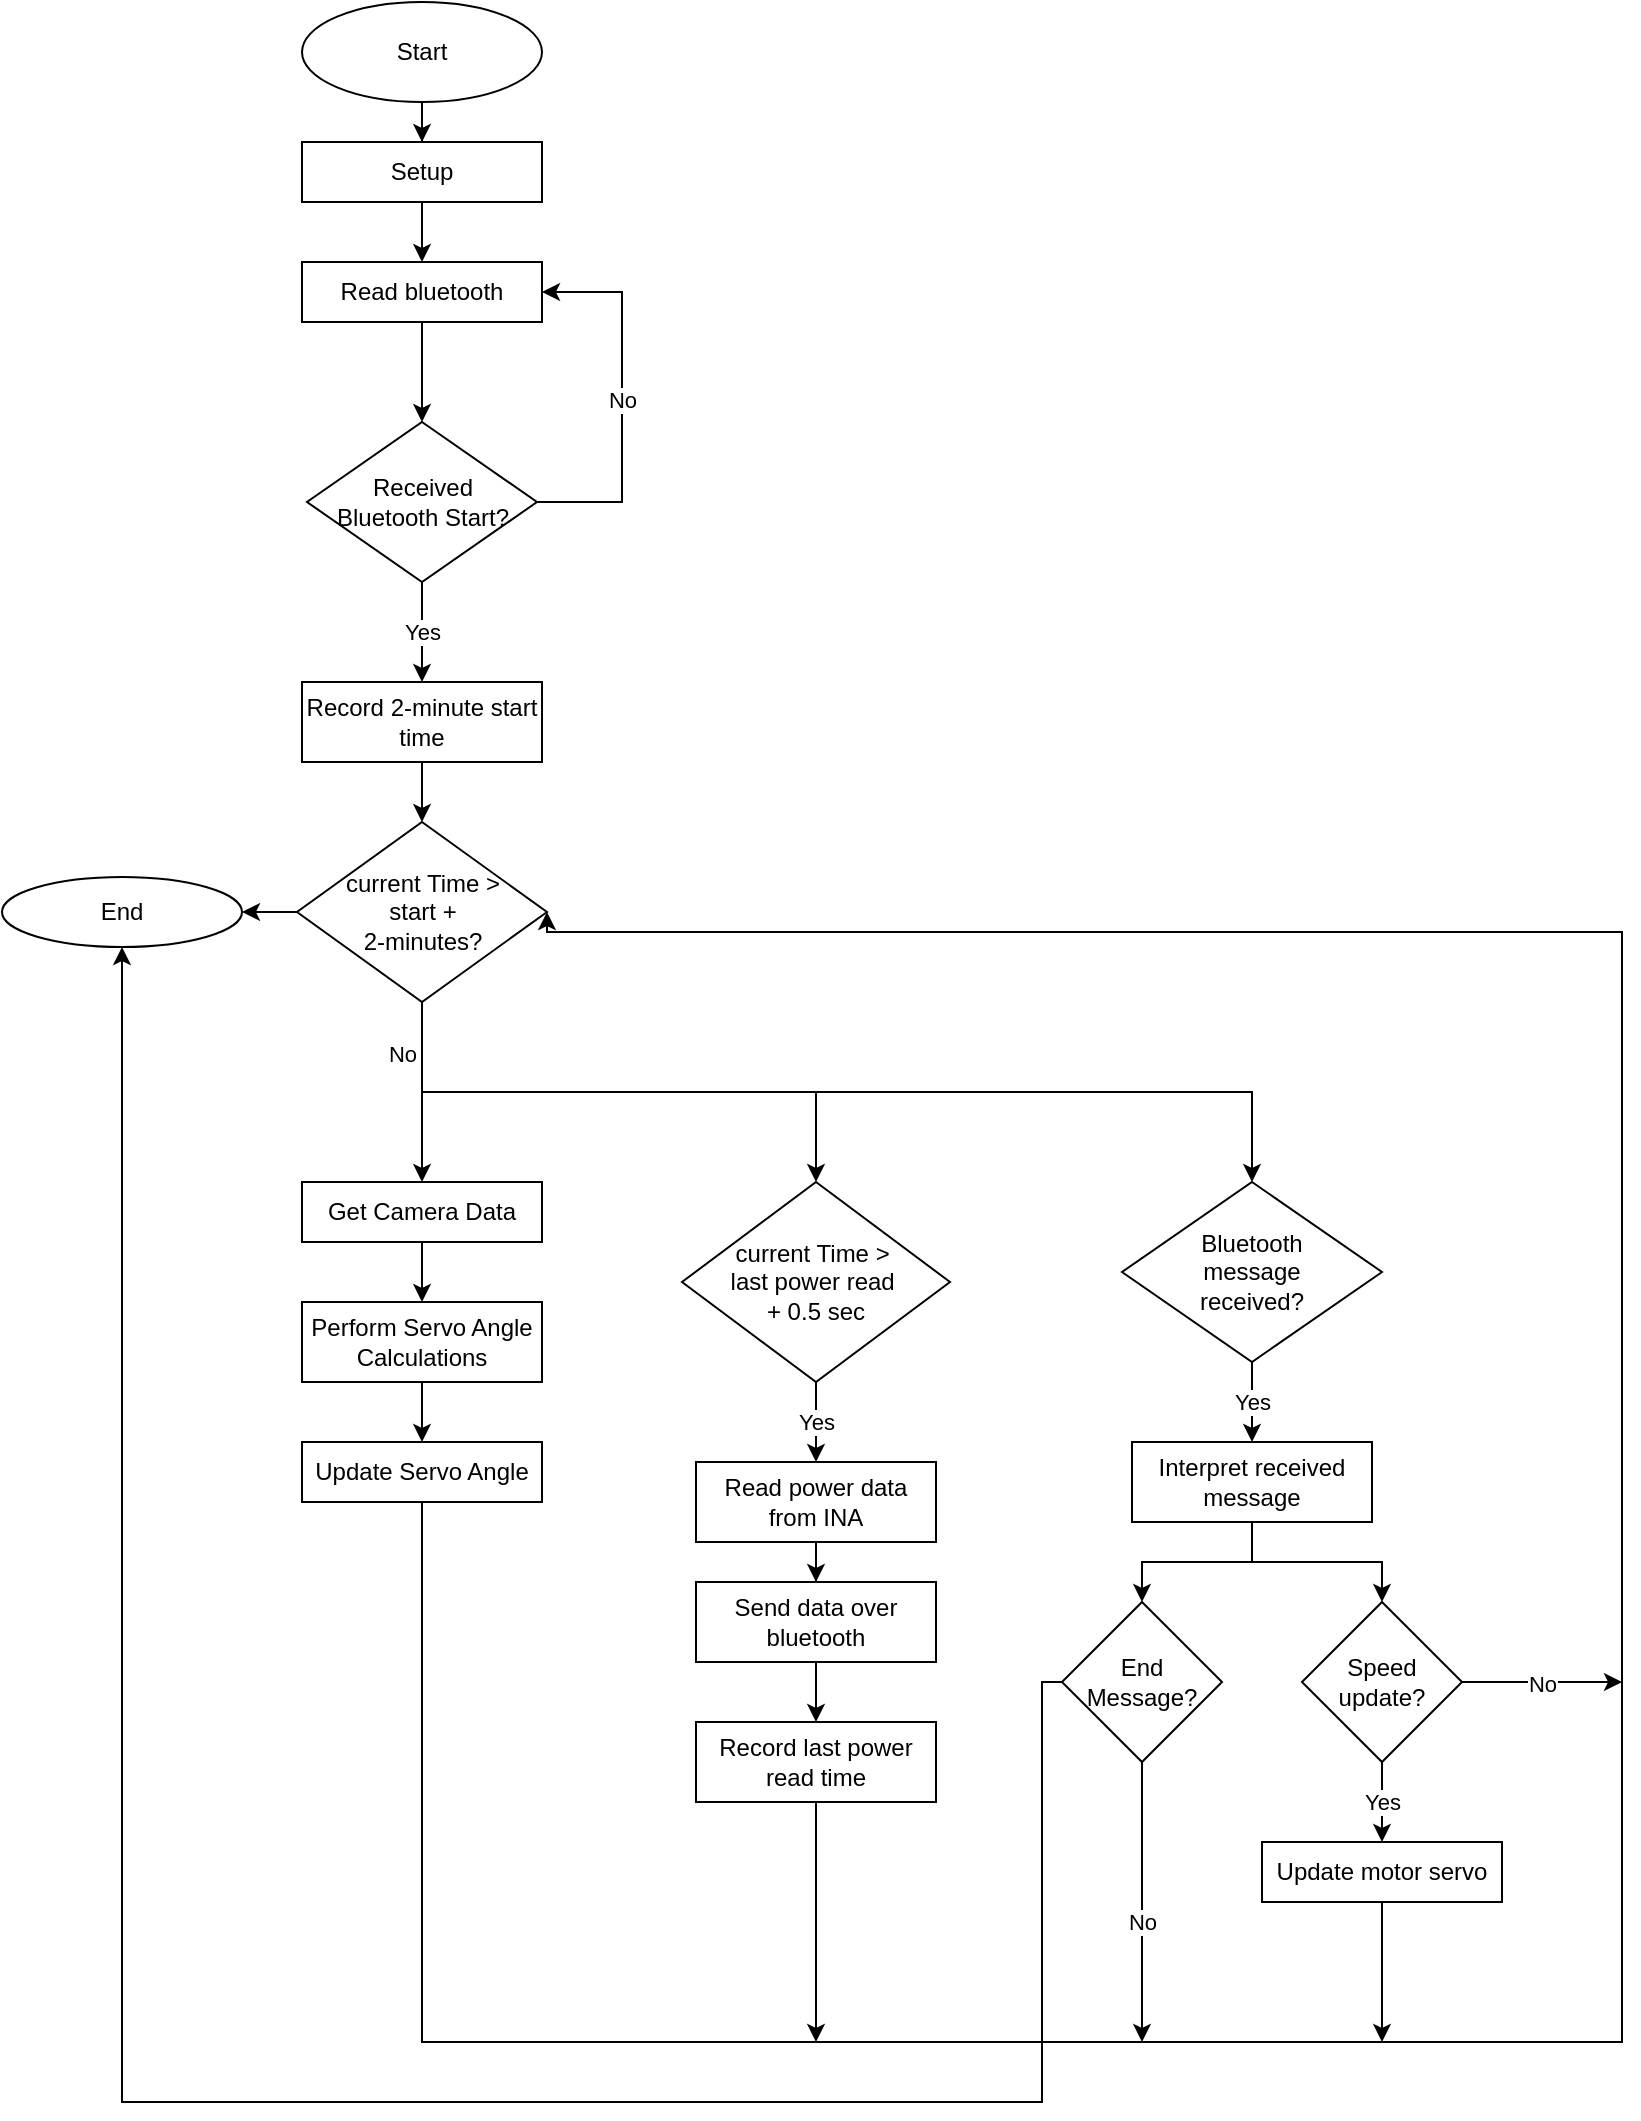 <mxfile version="18.0.5" type="device"><diagram id="oyqJdH9oI3Jpi_OHbZUk" name="Page-1"><mxGraphModel dx="2966" dy="1094" grid="0" gridSize="10" guides="1" tooltips="1" connect="1" arrows="1" fold="1" page="1" pageScale="1" pageWidth="850" pageHeight="1100" math="0" shadow="0"><root><mxCell id="0"/><mxCell id="1" parent="0"/><mxCell id="sDnThzeyceZPDR1zpXBp-3" value="" style="edgeStyle=orthogonalEdgeStyle;rounded=0;orthogonalLoop=1;jettySize=auto;html=1;" edge="1" parent="1" source="sDnThzeyceZPDR1zpXBp-1" target="sDnThzeyceZPDR1zpXBp-2"><mxGeometry relative="1" as="geometry"/></mxCell><mxCell id="sDnThzeyceZPDR1zpXBp-1" value="Start" style="ellipse;whiteSpace=wrap;html=1;" vertex="1" parent="1"><mxGeometry x="160" y="130" width="120" height="50" as="geometry"/></mxCell><mxCell id="sDnThzeyceZPDR1zpXBp-9" value="" style="edgeStyle=orthogonalEdgeStyle;rounded=0;orthogonalLoop=1;jettySize=auto;html=1;" edge="1" parent="1" source="sDnThzeyceZPDR1zpXBp-2" target="sDnThzeyceZPDR1zpXBp-8"><mxGeometry relative="1" as="geometry"/></mxCell><mxCell id="sDnThzeyceZPDR1zpXBp-2" value="Setup" style="whiteSpace=wrap;html=1;" vertex="1" parent="1"><mxGeometry x="160" y="200" width="120" height="30" as="geometry"/></mxCell><mxCell id="sDnThzeyceZPDR1zpXBp-11" value="No" style="edgeStyle=orthogonalEdgeStyle;rounded=0;orthogonalLoop=1;jettySize=auto;html=1;entryX=1;entryY=0.5;entryDx=0;entryDy=0;exitX=1;exitY=0.5;exitDx=0;exitDy=0;" edge="1" parent="1" source="sDnThzeyceZPDR1zpXBp-6" target="sDnThzeyceZPDR1zpXBp-8"><mxGeometry relative="1" as="geometry"><Array as="points"><mxPoint x="320" y="380"/><mxPoint x="320" y="275"/></Array></mxGeometry></mxCell><mxCell id="sDnThzeyceZPDR1zpXBp-13" value="Yes" style="edgeStyle=orthogonalEdgeStyle;rounded=0;orthogonalLoop=1;jettySize=auto;html=1;" edge="1" parent="1" source="sDnThzeyceZPDR1zpXBp-6" target="sDnThzeyceZPDR1zpXBp-12"><mxGeometry relative="1" as="geometry"/></mxCell><mxCell id="sDnThzeyceZPDR1zpXBp-6" value="Received &lt;br&gt;Bluetooth Start?" style="rhombus;whiteSpace=wrap;html=1;" vertex="1" parent="1"><mxGeometry x="162.5" y="340" width="115" height="80" as="geometry"/></mxCell><mxCell id="sDnThzeyceZPDR1zpXBp-10" value="" style="edgeStyle=orthogonalEdgeStyle;rounded=0;orthogonalLoop=1;jettySize=auto;html=1;" edge="1" parent="1" source="sDnThzeyceZPDR1zpXBp-8" target="sDnThzeyceZPDR1zpXBp-6"><mxGeometry relative="1" as="geometry"/></mxCell><mxCell id="sDnThzeyceZPDR1zpXBp-8" value="Read bluetooth" style="whiteSpace=wrap;html=1;" vertex="1" parent="1"><mxGeometry x="160" y="260" width="120" height="30" as="geometry"/></mxCell><mxCell id="sDnThzeyceZPDR1zpXBp-15" value="" style="edgeStyle=orthogonalEdgeStyle;rounded=0;orthogonalLoop=1;jettySize=auto;html=1;" edge="1" parent="1" source="sDnThzeyceZPDR1zpXBp-12" target="sDnThzeyceZPDR1zpXBp-14"><mxGeometry relative="1" as="geometry"/></mxCell><mxCell id="sDnThzeyceZPDR1zpXBp-12" value="Record 2-minute start time" style="whiteSpace=wrap;html=1;" vertex="1" parent="1"><mxGeometry x="160" y="470" width="120" height="40" as="geometry"/></mxCell><mxCell id="sDnThzeyceZPDR1zpXBp-17" value="No" style="edgeStyle=orthogonalEdgeStyle;rounded=0;orthogonalLoop=1;jettySize=auto;html=1;" edge="1" parent="1" source="sDnThzeyceZPDR1zpXBp-14" target="sDnThzeyceZPDR1zpXBp-16"><mxGeometry x="-0.427" y="-10" relative="1" as="geometry"><Array as="points"><mxPoint x="220" y="690"/><mxPoint x="220" y="690"/></Array><mxPoint as="offset"/></mxGeometry></mxCell><mxCell id="sDnThzeyceZPDR1zpXBp-30" style="edgeStyle=orthogonalEdgeStyle;rounded=0;orthogonalLoop=1;jettySize=auto;html=1;exitX=0.5;exitY=1;exitDx=0;exitDy=0;entryX=0.5;entryY=0;entryDx=0;entryDy=0;" edge="1" parent="1" source="sDnThzeyceZPDR1zpXBp-14" target="sDnThzeyceZPDR1zpXBp-22"><mxGeometry relative="1" as="geometry"/></mxCell><mxCell id="sDnThzeyceZPDR1zpXBp-32" style="edgeStyle=orthogonalEdgeStyle;rounded=0;orthogonalLoop=1;jettySize=auto;html=1;exitX=0.5;exitY=1;exitDx=0;exitDy=0;entryX=0.5;entryY=0;entryDx=0;entryDy=0;" edge="1" parent="1" source="sDnThzeyceZPDR1zpXBp-14" target="sDnThzeyceZPDR1zpXBp-31"><mxGeometry relative="1" as="geometry"/></mxCell><mxCell id="sDnThzeyceZPDR1zpXBp-42" value="" style="edgeStyle=orthogonalEdgeStyle;rounded=0;orthogonalLoop=1;jettySize=auto;html=1;" edge="1" parent="1" source="sDnThzeyceZPDR1zpXBp-14" target="sDnThzeyceZPDR1zpXBp-41"><mxGeometry relative="1" as="geometry"/></mxCell><mxCell id="sDnThzeyceZPDR1zpXBp-14" value="current Time &amp;gt; &lt;br&gt;start + &lt;br&gt;2-minutes?" style="rhombus;whiteSpace=wrap;html=1;" vertex="1" parent="1"><mxGeometry x="157.5" y="540" width="125" height="90" as="geometry"/></mxCell><mxCell id="sDnThzeyceZPDR1zpXBp-19" value="" style="edgeStyle=orthogonalEdgeStyle;rounded=0;orthogonalLoop=1;jettySize=auto;html=1;" edge="1" parent="1" source="sDnThzeyceZPDR1zpXBp-16" target="sDnThzeyceZPDR1zpXBp-18"><mxGeometry relative="1" as="geometry"/></mxCell><mxCell id="sDnThzeyceZPDR1zpXBp-16" value="Get Camera Data" style="whiteSpace=wrap;html=1;" vertex="1" parent="1"><mxGeometry x="160" y="720" width="120" height="30" as="geometry"/></mxCell><mxCell id="sDnThzeyceZPDR1zpXBp-21" value="" style="edgeStyle=orthogonalEdgeStyle;rounded=0;orthogonalLoop=1;jettySize=auto;html=1;" edge="1" parent="1" source="sDnThzeyceZPDR1zpXBp-18" target="sDnThzeyceZPDR1zpXBp-20"><mxGeometry relative="1" as="geometry"/></mxCell><mxCell id="sDnThzeyceZPDR1zpXBp-18" value="Perform Servo Angle Calculations" style="whiteSpace=wrap;html=1;" vertex="1" parent="1"><mxGeometry x="160" y="780" width="120" height="40" as="geometry"/></mxCell><mxCell id="sDnThzeyceZPDR1zpXBp-43" style="edgeStyle=orthogonalEdgeStyle;rounded=0;orthogonalLoop=1;jettySize=auto;html=1;entryX=1;entryY=0.5;entryDx=0;entryDy=0;" edge="1" parent="1" source="sDnThzeyceZPDR1zpXBp-20" target="sDnThzeyceZPDR1zpXBp-14"><mxGeometry relative="1" as="geometry"><Array as="points"><mxPoint x="220" y="1150"/><mxPoint x="820" y="1150"/><mxPoint x="820" y="595"/><mxPoint x="283" y="595"/></Array></mxGeometry></mxCell><mxCell id="sDnThzeyceZPDR1zpXBp-20" value="Update Servo Angle" style="whiteSpace=wrap;html=1;" vertex="1" parent="1"><mxGeometry x="160" y="850" width="120" height="30" as="geometry"/></mxCell><mxCell id="sDnThzeyceZPDR1zpXBp-24" value="Yes" style="edgeStyle=orthogonalEdgeStyle;rounded=0;orthogonalLoop=1;jettySize=auto;html=1;" edge="1" parent="1" source="sDnThzeyceZPDR1zpXBp-22" target="sDnThzeyceZPDR1zpXBp-23"><mxGeometry relative="1" as="geometry"/></mxCell><mxCell id="sDnThzeyceZPDR1zpXBp-22" value="current Time &amp;gt;&amp;nbsp;&lt;br&gt;last power read&amp;nbsp;&lt;br&gt;+ 0.5 sec" style="rhombus;whiteSpace=wrap;html=1;" vertex="1" parent="1"><mxGeometry x="350" y="720" width="134" height="100" as="geometry"/></mxCell><mxCell id="sDnThzeyceZPDR1zpXBp-26" value="" style="edgeStyle=orthogonalEdgeStyle;rounded=0;orthogonalLoop=1;jettySize=auto;html=1;" edge="1" parent="1" source="sDnThzeyceZPDR1zpXBp-23" target="sDnThzeyceZPDR1zpXBp-25"><mxGeometry relative="1" as="geometry"/></mxCell><mxCell id="sDnThzeyceZPDR1zpXBp-23" value="Read power data from INA" style="whiteSpace=wrap;html=1;" vertex="1" parent="1"><mxGeometry x="357" y="860" width="120" height="40" as="geometry"/></mxCell><mxCell id="sDnThzeyceZPDR1zpXBp-28" value="" style="edgeStyle=orthogonalEdgeStyle;rounded=0;orthogonalLoop=1;jettySize=auto;html=1;" edge="1" parent="1" source="sDnThzeyceZPDR1zpXBp-25" target="sDnThzeyceZPDR1zpXBp-27"><mxGeometry relative="1" as="geometry"/></mxCell><mxCell id="sDnThzeyceZPDR1zpXBp-25" value="Send data over bluetooth" style="whiteSpace=wrap;html=1;" vertex="1" parent="1"><mxGeometry x="357" y="920" width="120" height="40" as="geometry"/></mxCell><mxCell id="sDnThzeyceZPDR1zpXBp-44" style="edgeStyle=orthogonalEdgeStyle;rounded=0;orthogonalLoop=1;jettySize=auto;html=1;" edge="1" parent="1" source="sDnThzeyceZPDR1zpXBp-27"><mxGeometry relative="1" as="geometry"><mxPoint x="417" y="1150" as="targetPoint"/></mxGeometry></mxCell><mxCell id="sDnThzeyceZPDR1zpXBp-27" value="Record last power read time" style="whiteSpace=wrap;html=1;" vertex="1" parent="1"><mxGeometry x="357" y="990" width="120" height="40" as="geometry"/></mxCell><mxCell id="sDnThzeyceZPDR1zpXBp-34" value="Yes" style="edgeStyle=orthogonalEdgeStyle;rounded=0;orthogonalLoop=1;jettySize=auto;html=1;" edge="1" parent="1" source="sDnThzeyceZPDR1zpXBp-31" target="sDnThzeyceZPDR1zpXBp-33"><mxGeometry relative="1" as="geometry"/></mxCell><mxCell id="sDnThzeyceZPDR1zpXBp-31" value="Bluetooth &lt;br&gt;message &lt;br&gt;received?" style="rhombus;whiteSpace=wrap;html=1;" vertex="1" parent="1"><mxGeometry x="570" y="720" width="130" height="90" as="geometry"/></mxCell><mxCell id="sDnThzeyceZPDR1zpXBp-37" style="edgeStyle=orthogonalEdgeStyle;rounded=0;orthogonalLoop=1;jettySize=auto;html=1;entryX=0.5;entryY=0;entryDx=0;entryDy=0;" edge="1" parent="1" source="sDnThzeyceZPDR1zpXBp-33" target="sDnThzeyceZPDR1zpXBp-35"><mxGeometry relative="1" as="geometry"/></mxCell><mxCell id="sDnThzeyceZPDR1zpXBp-38" style="edgeStyle=orthogonalEdgeStyle;rounded=0;orthogonalLoop=1;jettySize=auto;html=1;exitX=0.5;exitY=1;exitDx=0;exitDy=0;entryX=0.5;entryY=0;entryDx=0;entryDy=0;" edge="1" parent="1" source="sDnThzeyceZPDR1zpXBp-33" target="sDnThzeyceZPDR1zpXBp-36"><mxGeometry relative="1" as="geometry"/></mxCell><mxCell id="sDnThzeyceZPDR1zpXBp-33" value="Interpret received message" style="whiteSpace=wrap;html=1;" vertex="1" parent="1"><mxGeometry x="575" y="850" width="120" height="40" as="geometry"/></mxCell><mxCell id="sDnThzeyceZPDR1zpXBp-47" style="edgeStyle=orthogonalEdgeStyle;rounded=0;orthogonalLoop=1;jettySize=auto;html=1;" edge="1" parent="1" source="sDnThzeyceZPDR1zpXBp-35"><mxGeometry relative="1" as="geometry"><mxPoint x="580" y="1150" as="targetPoint"/></mxGeometry></mxCell><mxCell id="sDnThzeyceZPDR1zpXBp-48" value="No" style="edgeLabel;html=1;align=center;verticalAlign=middle;resizable=0;points=[];" vertex="1" connectable="0" parent="sDnThzeyceZPDR1zpXBp-47"><mxGeometry x="0.142" y="-1" relative="1" as="geometry"><mxPoint as="offset"/></mxGeometry></mxCell><mxCell id="sDnThzeyceZPDR1zpXBp-49" style="edgeStyle=orthogonalEdgeStyle;rounded=0;orthogonalLoop=1;jettySize=auto;html=1;entryX=0.5;entryY=1;entryDx=0;entryDy=0;exitX=0;exitY=0.5;exitDx=0;exitDy=0;" edge="1" parent="1" source="sDnThzeyceZPDR1zpXBp-35" target="sDnThzeyceZPDR1zpXBp-41"><mxGeometry relative="1" as="geometry"><Array as="points"><mxPoint x="530" y="970"/><mxPoint x="530" y="1180"/><mxPoint x="70" y="1180"/></Array></mxGeometry></mxCell><mxCell id="sDnThzeyceZPDR1zpXBp-35" value="End Message?" style="rhombus;whiteSpace=wrap;html=1;" vertex="1" parent="1"><mxGeometry x="540" y="930" width="80" height="80" as="geometry"/></mxCell><mxCell id="sDnThzeyceZPDR1zpXBp-40" value="Yes" style="edgeStyle=orthogonalEdgeStyle;rounded=0;orthogonalLoop=1;jettySize=auto;html=1;entryX=0.5;entryY=0;entryDx=0;entryDy=0;" edge="1" parent="1" source="sDnThzeyceZPDR1zpXBp-36" target="sDnThzeyceZPDR1zpXBp-39"><mxGeometry relative="1" as="geometry"><mxPoint x="700" y="1137.5" as="targetPoint"/></mxGeometry></mxCell><mxCell id="sDnThzeyceZPDR1zpXBp-46" value="No" style="edgeStyle=orthogonalEdgeStyle;rounded=0;orthogonalLoop=1;jettySize=auto;html=1;" edge="1" parent="1" source="sDnThzeyceZPDR1zpXBp-36"><mxGeometry relative="1" as="geometry"><mxPoint x="820" y="970" as="targetPoint"/></mxGeometry></mxCell><mxCell id="sDnThzeyceZPDR1zpXBp-36" value="Speed update?" style="rhombus;whiteSpace=wrap;html=1;" vertex="1" parent="1"><mxGeometry x="660" y="930" width="80" height="80" as="geometry"/></mxCell><mxCell id="sDnThzeyceZPDR1zpXBp-45" style="edgeStyle=orthogonalEdgeStyle;rounded=0;orthogonalLoop=1;jettySize=auto;html=1;exitX=0.5;exitY=1;exitDx=0;exitDy=0;" edge="1" parent="1" source="sDnThzeyceZPDR1zpXBp-39"><mxGeometry relative="1" as="geometry"><mxPoint x="700" y="1150" as="targetPoint"/><mxPoint x="700" y="1080.0" as="sourcePoint"/></mxGeometry></mxCell><mxCell id="sDnThzeyceZPDR1zpXBp-39" value="Update motor servo" style="whiteSpace=wrap;html=1;" vertex="1" parent="1"><mxGeometry x="640" y="1050" width="120" height="30" as="geometry"/></mxCell><mxCell id="sDnThzeyceZPDR1zpXBp-41" value="End" style="ellipse;whiteSpace=wrap;html=1;" vertex="1" parent="1"><mxGeometry x="10" y="567.5" width="120" height="35" as="geometry"/></mxCell></root></mxGraphModel></diagram></mxfile>